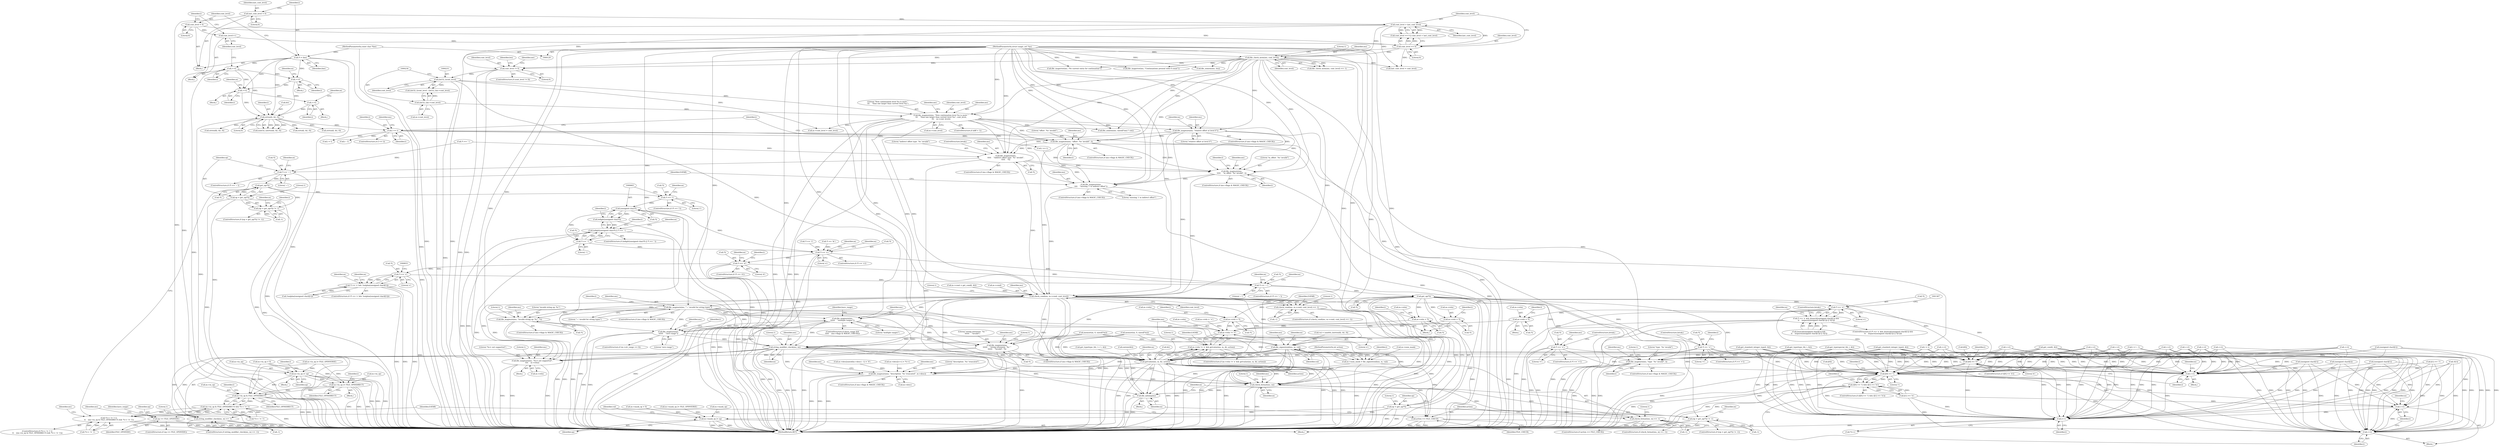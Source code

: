 digraph "0_file_4a284c89d6ef11aca34da65da7d673050a5ea320@pointer" {
"1000481" [label="(Call,file_magwarn(ms, \"offset `%s' invalid\", l))"];
"1000457" [label="(Call,file_magwarn(ms, \"relative offset at level 0\"))"];
"1000173" [label="(Call,file_check_mem(ms, cont_level))"];
"1000130" [label="(MethodParameterIn,struct magic_set *ms)"];
"1000168" [label="(Call,cont_level > last_cont_level)"];
"1000165" [label="(Call,cont_level == 0)"];
"1000150" [label="(Call,cont_level = 0)"];
"1000161" [label="(Call,cont_level++)"];
"1000137" [label="(Call,last_cont_level = 0)"];
"1000242" [label="(Call,file_magwarn(ms, \"New continuation level %u is more \"\n\t\t\t    \"than one larger than current level %u\", cont_level,\n\t\t\t    m->cont_level))"];
"1000230" [label="(Call,(int32_t)cont_level)"];
"1000185" [label="(Call,cont_level != 0)"];
"1000233" [label="(Call,(int32_t)m->cont_level)"];
"1000472" [label="(Call,l == t)"];
"1000466" [label="(Call,strtoul(l, &t, 0))"];
"1000400" [label="(Call,++l)"];
"1000159" [label="(Call,++l)"];
"1000143" [label="(Call,*l = line)"];
"1000132" [label="(MethodParameterIn,const char *line)"];
"1000387" [label="(Call,++l)"];
"1000430" [label="(Call,++l)"];
"1000603" [label="(Call,file_magwarn(ms,\n\t\t\t\t\t    \"indirect offset type `%c' invalid\",\n\t\t\t\t\t    *l))"];
"1000617" [label="(Call,*l == '~')"];
"1000633" [label="(Call,get_op(*l))"];
"1000630" [label="(Call,(op = get_op(*l)) != -1)"];
"1000631" [label="(Call,op = get_op(*l))"];
"1000639" [label="(Call,m->in_op |= op)"];
"1000652" [label="(Call,m->in_op |= FILE_OPINDIRECT)"];
"1000707" [label="(Call,m->in_op & FILE_OPINDIRECT)"];
"1000706" [label="(Call,(m->in_op & FILE_OPINDIRECT) && *l++ != ')')"];
"1000700" [label="(Call,*l++ != ')' || \n\t\t    ((m->in_op & FILE_OPINDIRECT) && *l++ != ')'))"];
"1000647" [label="(Call,*l == '(')"];
"1000662" [label="(Call,(unsigned char)*l)"];
"1000661" [label="(Call,isdigit((unsigned char)*l))"];
"1000660" [label="(Call,isdigit((unsigned char)*l) || *l == '-')"];
"1000666" [label="(Call,*l == '-')"];
"1000750" [label="(Call,*l == 'u')"];
"1000811" [label="(Call,*l == 'd')"];
"1000826" [label="(Call,*l == 's')"];
"1000825" [label="(Call,*l == 's' && !isalpha((unsigned char)l[1]))"];
"1000887" [label="(Call,*l == '~')"];
"1000936" [label="(Call,get_op(*l))"];
"1000933" [label="(Call,(op = get_op(*l)) != -1)"];
"1000934" [label="(Call,op = get_op(*l))"];
"1000952" [label="(Call,m->mask_op |= op)"];
"1000982" [label="(Call,op == FILE_OPDIVIDE)"];
"1001231" [label="(Call,file_magwarn(ms,\n\t\t\t\t\t\t    \"string extension `%c' \"\n\t\t\t\t\t\t    \"invalid\", *l))"];
"1001288" [label="(Call,m->reln = *l)"];
"1001309" [label="(Call,file_magwarn(ms, \"%c= not supported\",\n\t\t\t\t    m->reln))"];
"1001393" [label="(Call,m->reln != 'x')"];
"1001392" [label="(Call,m->reln != 'x' && getvalue(ms, m, &l, action))"];
"1001297" [label="(Call,*l == '=')"];
"1001409" [label="(Call,l[0] == '\b')"];
"1001415" [label="(Call,++l)"];
"1001459" [label="(Call,l++)"];
"1001425" [label="(Call,l[0] == '\\')"];
"1001424" [label="(Call,(l[0] == '\\') && (l[1] == 'b'))"];
"1001436" [label="(Call,++l)"];
"1001438" [label="(Call,++l)"];
"1001324" [label="(Call,m->reln = *l)"];
"1001333" [label="(Call,*l == '=')"];
"1001342" [label="(Call,m->reln = *l)"];
"1001359" [label="(Call,*l == 'x')"];
"1001358" [label="(Call,*l == 'x' && ((isascii((unsigned char)l[1]) && \n\t\t    isspace((unsigned char)l[1])) || !l[1]))"];
"1001382" [label="(Call,m->reln = *l)"];
"1000692" [label="(Call,file_magwarn(ms,\n\t\t\t\t\t    \"in_offset `%s' invalid\", l))"];
"1000723" [label="(Call,file_magwarn(ms,\n\t\t\t\t    \"missing ')' in indirect offset\"))"];
"1000737" [label="(Call,check_cond(ms, m->cond, cont_level))"];
"1000736" [label="(Call,check_cond(ms, m->cond, cont_level) == -1)"];
"1000874" [label="(Call,file_magwarn(ms, \"type `%s' invalid\", l))"];
"1000910" [label="(Call,file_magwarn(ms, \"'~' invalid for string types\"))"];
"1000973" [label="(Call,file_signextend(ms, m, val))"];
"1000969" [label="(Call,m->num_mask = file_signextend(ms, m, val))"];
"1001398" [label="(Call,getvalue(ms, m, &l, action))"];
"1001495" [label="(Call,file_magwarn(ms, \"description `%s' truncated\", m->desc))"];
"1001510" [label="(Call,check_format(ms, m))"];
"1001509" [label="(Call,check_format(ms, m) == -1)"];
"1001523" [label="(Call,file_mdump(m))"];
"1001519" [label="(Call,action == FILE_CHECK)"];
"1001021" [label="(Call,file_magwarn(ms,\n\t\t\t\t\t\t    \"multiple ranges\"))"];
"1001044" [label="(Call,file_magwarn(ms,\n\t\t\t\t\t\t    \"zero range\"))"];
"1001257" [label="(Call,string_modifier_check(ms, m))"];
"1001256" [label="(Call,string_modifier_check(ms, m) == -1)"];
"1001273" [label="(Call,file_magwarn(ms, \"invalid string op: %c\", *t))"];
"1000694" [label="(Literal,\"in_offset `%s' invalid\")"];
"1001258" [label="(Identifier,ms)"];
"1001460" [label="(Identifier,l)"];
"1000243" [label="(Identifier,ms)"];
"1000881" [label="(Call,m->mask_op = 0)"];
"1000597" [label="(ControlStructure,if (ms->flags & MAGIC_CHECK))"];
"1001520" [label="(Identifier,action)"];
"1001524" [label="(Identifier,m)"];
"1000608" [label="(ControlStructure,break;)"];
"1000630" [label="(Call,(op = get_op(*l)) != -1)"];
"1000984" [label="(Identifier,FILE_OPDIVIDE)"];
"1000975" [label="(Identifier,m)"];
"1000911" [label="(Identifier,ms)"];
"1001496" [label="(Identifier,ms)"];
"1001257" [label="(Call,string_modifier_check(ms, m))"];
"1000485" [label="(Call,l = t)"];
"1000898" [label="(Call,m->mask_op |= FILE_OPINVERSE)"];
"1000659" [label="(ControlStructure,if (isdigit((unsigned char)*l) || *l == '-'))"];
"1000677" [label="(Call,strtol(l, &t, 0))"];
"1000723" [label="(Call,file_magwarn(ms,\n\t\t\t\t    \"missing ')' in indirect offset\"))"];
"1001336" [label="(Literal,'=')"];
"1001320" [label="(ControlStructure,break;)"];
"1001281" [label="(Identifier,EATAB)"];
"1000936" [label="(Call,get_op(*l))"];
"1000643" [label="(Identifier,op)"];
"1000843" [label="(Call,++l)"];
"1000912" [label="(Literal,\"'~' invalid for string types\")"];
"1000388" [label="(Identifier,l)"];
"1001261" [label="(Literal,1)"];
"1000796" [label="(Identifier,m)"];
"1000658" [label="(Identifier,l)"];
"1001410" [label="(Call,l[0])"];
"1001458" [label="(Call,*l++)"];
"1001459" [label="(Call,l++)"];
"1001394" [label="(Call,m->reln)"];
"1001267" [label="(ControlStructure,if (ms->flags & MAGIC_CHECK))"];
"1001512" [label="(Identifier,m)"];
"1001521" [label="(Identifier,FILE_CHECK)"];
"1001275" [label="(Literal,\"invalid string op: %c\")"];
"1000173" [label="(Call,file_check_mem(ms, cont_level))"];
"1000641" [label="(Identifier,m)"];
"1001409" [label="(Call,l[0] == '\b')"];
"1000486" [label="(Identifier,l)"];
"1000166" [label="(Identifier,cont_level)"];
"1001296" [label="(ControlStructure,if (*l == '='))"];
"1001489" [label="(ControlStructure,if (ms->flags & MAGIC_CHECK))"];
"1001447" [label="(Identifier,i)"];
"1001328" [label="(Call,*l)"];
"1001317" [label="(Literal,1)"];
"1001333" [label="(Call,*l == '=')"];
"1000737" [label="(Call,check_cond(ms, m->cond, cont_level))"];
"1001300" [label="(Literal,'=')"];
"1000353" [label="(Call,memset(m, 0, sizeof(*m)))"];
"1001442" [label="(Identifier,m)"];
"1000165" [label="(Call,cont_level == 0)"];
"1000468" [label="(Call,&t)"];
"1001497" [label="(Literal,\"description `%s' truncated\")"];
"1001413" [label="(Literal,'\b')"];
"1000616" [label="(ControlStructure,if (*l == '~'))"];
"1000618" [label="(Call,*l)"];
"1001513" [label="(Call,-1)"];
"1000168" [label="(Call,cont_level > last_cont_level)"];
"1000187" [label="(Literal,0)"];
"1001357" [label="(ControlStructure,if (*l == 'x' && ((isascii((unsigned char)l[1]) && \n\t\t    isspace((unsigned char)l[1])) || !l[1])))"];
"1000506" [label="(Call,*l == '.')"];
"1001437" [label="(Identifier,l)"];
"1000164" [label="(Call,cont_level == 0 || cont_level > last_cont_level)"];
"1000848" [label="(Identifier,m)"];
"1001332" [label="(ControlStructure,if (*l == '='))"];
"1000624" [label="(Identifier,m)"];
"1000459" [label="(Literal,\"relative offset at level 0\")"];
"1001297" [label="(Call,*l == '=')"];
"1000603" [label="(Call,file_magwarn(ms,\n\t\t\t\t\t    \"indirect offset type `%c' invalid\",\n\t\t\t\t\t    *l))"];
"1001044" [label="(Call,file_magwarn(ms,\n\t\t\t\t\t\t    \"zero range\"))"];
"1000636" [label="(Call,-1)"];
"1000874" [label="(Call,file_magwarn(ms, \"type `%s' invalid\", l))"];
"1000462" [label="(Identifier,m)"];
"1000910" [label="(Call,file_magwarn(ms, \"'~' invalid for string types\"))"];
"1000829" [label="(Literal,'s')"];
"1000230" [label="(Call,(int32_t)cont_level)"];
"1000143" [label="(Call,*l = line)"];
"1000798" [label="(Call,get_type(type_tbl, l, &l))"];
"1000399" [label="(Block,)"];
"1000653" [label="(Call,m->in_op)"];
"1001359" [label="(Call,*l == 'x')"];
"1000233" [label="(Call,(int32_t)m->cont_level)"];
"1000429" [label="(Block,)"];
"1001342" [label="(Call,m->reln = *l)"];
"1000196" [label="(Call,file_magerror(ms, \"No current entry for continuation\"))"];
"1001408" [label="(ControlStructure,if (l[0] == '\b'))"];
"1001416" [label="(Identifier,l)"];
"1000830" [label="(Call,!isalpha((unsigned char)l[1]))"];
"1000457" [label="(Call,file_magwarn(ms, \"relative offset at level 0\"))"];
"1000704" [label="(Identifier,l)"];
"1000660" [label="(Call,isdigit((unsigned char)*l) || *l == '-')"];
"1001312" [label="(Call,m->reln)"];
"1001352" [label="(Call,m->reln = '=')"];
"1000246" [label="(Call,m->cont_level)"];
"1001033" [label="(Call,strtoul(l, &t, 0))"];
"1001294" [label="(Call,++l)"];
"1001349" [label="(Identifier,l)"];
"1000744" [label="(Literal,1)"];
"1001264" [label="(Literal,1)"];
"1001362" [label="(Literal,'x')"];
"1000646" [label="(ControlStructure,if (*l == '('))"];
"1000976" [label="(Identifier,val)"];
"1000970" [label="(Call,m->num_mask)"];
"1000404" [label="(Identifier,m)"];
"1000814" [label="(Literal,'d')"];
"1000645" [label="(Identifier,l)"];
"1001310" [label="(Identifier,ms)"];
"1001435" [label="(Block,)"];
"1000777" [label="(Call,get_standard_integer_type(l, &l))"];
"1001049" [label="(Call,t - 1)"];
"1000697" [label="(Identifier,l)"];
"1000656" [label="(Identifier,FILE_OPINDIRECT)"];
"1000483" [label="(Literal,\"offset `%s' invalid\")"];
"1000664" [label="(Call,*l)"];
"1000667" [label="(Call,*l)"];
"1001045" [label="(Identifier,ms)"];
"1001415" [label="(Call,++l)"];
"1001439" [label="(Identifier,l)"];
"1000982" [label="(Call,op == FILE_OPDIVIDE)"];
"1001288" [label="(Call,m->reln = *l)"];
"1001393" [label="(Call,m->reln != 'x')"];
"1000725" [label="(Literal,\"missing ')' in indirect offset\")"];
"1001324" [label="(Call,m->reln = *l)"];
"1000699" [label="(ControlStructure,if (*l++ != ')' || \n\t\t    ((m->in_op & FILE_OPINDIRECT) && *l++ != ')')))"];
"1000169" [label="(Identifier,cont_level)"];
"1001363" [label="(Call,(isascii((unsigned char)l[1]) && \n\t\t    isspace((unsigned char)l[1])) || !l[1])"];
"1000748" [label="(Identifier,EATAB)"];
"1000235" [label="(Call,m->cont_level)"];
"1000172" [label="(Call,file_check_mem(ms, cont_level) == -1)"];
"1000973" [label="(Call,file_signextend(ms, m, val))"];
"1001038" [label="(ControlStructure,if (m->str_range == 0))"];
"1001233" [label="(Literal,\"string extension `%c' \"\n\t\t\t\t\t\t    \"invalid\")"];
"1000952" [label="(Call,m->mask_op |= op)"];
"1000637" [label="(Literal,1)"];
"1001510" [label="(Call,check_format(ms, m))"];
"1000186" [label="(Identifier,cont_level)"];
"1000875" [label="(Identifier,ms)"];
"1001528" [label="(Identifier,m)"];
"1000717" [label="(ControlStructure,if (ms->flags & MAGIC_CHECK))"];
"1000868" [label="(ControlStructure,if (ms->flags & MAGIC_CHECK))"];
"1001256" [label="(Call,string_modifier_check(ms, m) == -1)"];
"1000715" [label="(Identifier,l)"];
"1000727" [label="(Call,m->cond = get_cond(l, &l))"];
"1000673" [label="(Identifier,m)"];
"1000649" [label="(Identifier,l)"];
"1000890" [label="(Literal,'~')"];
"1000305" [label="(Call,memset(m, 0, sizeof(*m)))"];
"1000826" [label="(Call,*l == 's')"];
"1000669" [label="(Literal,'-')"];
"1000473" [label="(Identifier,l)"];
"1001427" [label="(Identifier,l)"];
"1001403" [label="(Identifier,action)"];
"1001273" [label="(Call,file_magwarn(ms, \"invalid string op: %c\", *t))"];
"1000320" [label="(Identifier,len)"];
"1001343" [label="(Call,m->reln)"];
"1000162" [label="(Identifier,cont_level)"];
"1000935" [label="(Identifier,op)"];
"1000156" [label="(Identifier,l)"];
"1001398" [label="(Call,getvalue(ms, m, &l, action))"];
"1000735" [label="(ControlStructure,if (check_cond(ms, m->cond, cont_level) == -1))"];
"1000832" [label="(Call,(unsigned char)l[1])"];
"1000638" [label="(Block,)"];
"1000242" [label="(Call,file_magwarn(ms, \"New continuation level %u is more \"\n\t\t\t    \"than one larger than current level %u\", cont_level,\n\t\t\t    m->cont_level))"];
"1001390" [label="(ControlStructure,break;)"];
"1001399" [label="(Identifier,ms)"];
"1001504" [label="(Identifier,ms)"];
"1001330" [label="(Call,++l)"];
"1000654" [label="(Identifier,m)"];
"1001046" [label="(Literal,\"zero range\")"];
"1001382" [label="(Call,m->reln = *l)"];
"1000622" [label="(Call,m->in_op |= FILE_OPINVERSE)"];
"1000651" [label="(Block,)"];
"1000711" [label="(Identifier,FILE_OPINDIRECT)"];
"1001377" [label="(Call,!l[1])"];
"1000886" [label="(ControlStructure,if (*l == '~'))"];
"1000175" [label="(Identifier,cont_level)"];
"1000724" [label="(Identifier,ms)"];
"1000482" [label="(Identifier,ms)"];
"1001477" [label="(Call,m->desc[sizeof(m->desc) - 1] = '\0')"];
"1000811" [label="(Call,*l == 'd')"];
"1000810" [label="(ControlStructure,if (*l == 'd'))"];
"1000887" [label="(Call,*l == '~')"];
"1001425" [label="(Call,l[0] == '\\')"];
"1001280" [label="(Literal,1)"];
"1000185" [label="(Call,cont_level != 0)"];
"1001348" [label="(Call,++l)"];
"1000996" [label="(Call,++l)"];
"1000192" [label="(Identifier,me)"];
"1001298" [label="(Call,*l)"];
"1000932" [label="(ControlStructure,if ((op = get_op(*l)) != -1))"];
"1000238" [label="(ControlStructure,if (diff > 1))"];
"1001360" [label="(Call,*l)"];
"1001400" [label="(Identifier,m)"];
"1001259" [label="(Identifier,m)"];
"1000481" [label="(Call,file_magwarn(ms, \"offset `%s' invalid\", l))"];
"1000631" [label="(Call,op = get_op(*l))"];
"1001232" [label="(Identifier,ms)"];
"1001386" [label="(Call,*l)"];
"1000466" [label="(Call,strtoul(l, &t, 0))"];
"1000160" [label="(Identifier,l)"];
"1001423" [label="(ControlStructure,if ((l[0] == '\\') && (l[1] == 'b')))"];
"1000939" [label="(Call,-1)"];
"1000749" [label="(ControlStructure,if (*l == 'u'))"];
"1000167" [label="(Literal,0)"];
"1000611" [label="(Call,m->in_op = 0)"];
"1000739" [label="(Call,m->cond)"];
"1000738" [label="(Identifier,ms)"];
"1000134" [label="(MethodParameterIn,int action)"];
"1001518" [label="(ControlStructure,if (action == FILE_CHECK))"];
"1000934" [label="(Call,op = get_op(*l))"];
"1001248" [label="(Call,(unsigned char)l[2])"];
"1000757" [label="(Identifier,m)"];
"1000458" [label="(Identifier,ms)"];
"1000743" [label="(Call,-1)"];
"1001426" [label="(Call,l[0])"];
"1001023" [label="(Literal,\"multiple ranges\")"];
"1000652" [label="(Call,m->in_op |= FILE_OPINDIRECT)"];
"1001022" [label="(Identifier,ms)"];
"1000604" [label="(Identifier,ms)"];
"1000957" [label="(Call,val = (uint64_t)strtoull(l, &t, 0))"];
"1001292" [label="(Call,*l)"];
"1000661" [label="(Call,isdigit((unsigned char)*l))"];
"1000311" [label="(Call,m->cont_level = cont_level)"];
"1000731" [label="(Call,get_cond(l, &l))"];
"1000720" [label="(Identifier,ms)"];
"1001238" [label="(Literal,1)"];
"1000387" [label="(Call,++l)"];
"1000451" [label="(ControlStructure,if (ms->flags & MAGIC_CHECK))"];
"1000981" [label="(ControlStructure,if (op == FILE_OPDIVIDE))"];
"1001255" [label="(ControlStructure,if (string_modifier_check(ms, m) == -1))"];
"1000662" [label="(Call,(unsigned char)*l)"];
"1000827" [label="(Call,*l)"];
"1000969" [label="(Call,m->num_mask = file_signextend(ms, m, val))"];
"1001289" [label="(Call,m->reln)"];
"1000471" [label="(ControlStructure,if (l == t))"];
"1000961" [label="(Call,strtoull(l, &t, 0))"];
"1000880" [label="(Literal,1)"];
"1001508" [label="(ControlStructure,if (check_format(ms, m) == -1))"];
"1001274" [label="(Identifier,ms)"];
"1000812" [label="(Call,*l)"];
"1001358" [label="(Call,*l == 'x' && ((isascii((unsigned char)l[1]) && \n\t\t    isspace((unsigned char)l[1])) || !l[1]))"];
"1000232" [label="(Identifier,cont_level)"];
"1000158" [label="(Block,)"];
"1001430" [label="(Call,l[1] == 'b')"];
"1000953" [label="(Call,m->mask_op)"];
"1001451" [label="(Call,m->desc[i++] = *l++)"];
"1001438" [label="(Call,++l)"];
"1000683" [label="(Call,l == t)"];
"1000648" [label="(Call,*l)"];
"1000876" [label="(Literal,\"type `%s' invalid\")"];
"1000244" [label="(Literal,\"New continuation level %u is more \"\n\t\t\t    \"than one larger than current level %u\")"];
"1000692" [label="(Call,file_magwarn(ms,\n\t\t\t\t\t    \"in_offset `%s' invalid\", l))"];
"1000751" [label="(Call,*l)"];
"1000974" [label="(Identifier,ms)"];
"1001338" [label="(Call,++l)"];
"1000605" [label="(Literal,\"indirect offset type `%c' invalid\")"];
"1000988" [label="(Identifier,have_range)"];
"1000606" [label="(Call,*l)"];
"1000888" [label="(Call,*l)"];
"1000252" [label="(Identifier,me)"];
"1000470" [label="(Literal,0)"];
"1000475" [label="(ControlStructure,if (ms->flags & MAGIC_CHECK))"];
"1001383" [label="(Call,m->reln)"];
"1000956" [label="(Identifier,op)"];
"1000750" [label="(Call,*l == 'u')"];
"1000430" [label="(Call,++l)"];
"1001260" [label="(Call,-1)"];
"1000152" [label="(Literal,0)"];
"1000817" [label="(Identifier,m)"];
"1001414" [label="(Block,)"];
"1000650" [label="(Literal,'(')"];
"1000708" [label="(Call,m->in_op)"];
"1001047" [label="(Call,l = t - 1)"];
"1000914" [label="(Identifier,l)"];
"1001325" [label="(Call,m->reln)"];
"1001021" [label="(Call,file_magwarn(ms,\n\t\t\t\t\t\t    \"multiple ranges\"))"];
"1000386" [label="(Block,)"];
"1000170" [label="(Identifier,last_cont_level)"];
"1000139" [label="(Literal,0)"];
"1001511" [label="(Identifier,ms)"];
"1000161" [label="(Call,cont_level++)"];
"1000478" [label="(Identifier,ms)"];
"1001308" [label="(Block,)"];
"1000668" [label="(Identifier,l)"];
"1000245" [label="(Identifier,cont_level)"];
"1001346" [label="(Call,*l)"];
"1000634" [label="(Call,*l)"];
"1001025" [label="(Identifier,have_range)"];
"1001429" [label="(Literal,'\\')"];
"1000706" [label="(Call,(m->in_op & FILE_OPINDIRECT) && *l++ != ')')"];
"1000712" [label="(Call,*l++ != ')')"];
"1000395" [label="(Call,*l == '(')"];
"1001419" [label="(Identifier,m)"];
"1000819" [label="(Call,get_standard_integer_type(l, &l))"];
"1000181" [label="(Call,last_cont_level = cont_level)"];
"1000632" [label="(Identifier,op)"];
"1000647" [label="(Call,*l == '(')"];
"1000828" [label="(Identifier,l)"];
"1001522" [label="(Block,)"];
"1000640" [label="(Call,m->in_op)"];
"1001309" [label="(Call,file_magwarn(ms, \"%c= not supported\",\n\t\t\t\t    m->reln))"];
"1000896" [label="(Identifier,m)"];
"1001436" [label="(Call,++l)"];
"1001234" [label="(Call,*l)"];
"1001285" [label="(Block,)"];
"1001519" [label="(Call,action == FILE_CHECK)"];
"1001498" [label="(Call,m->desc)"];
"1000904" [label="(ControlStructure,if (ms->flags & MAGIC_CHECK))"];
"1000913" [label="(Call,++l)"];
"1000484" [label="(Identifier,l)"];
"1001392" [label="(Call,m->reln != 'x' && getvalue(ms, m, &l, action))"];
"1000856" [label="(Call,get_type(special_tbl, l, &l))"];
"1001331" [label="(Identifier,l)"];
"1001523" [label="(Call,file_mdump(m))"];
"1000132" [label="(MethodParameterIn,const char *line)"];
"1000431" [label="(Identifier,l)"];
"1001241" [label="(Call,l[1] == '/')"];
"1000979" [label="(Identifier,l)"];
"1001231" [label="(Call,file_magwarn(ms,\n\t\t\t\t\t\t    \"string extension `%c' \"\n\t\t\t\t\t\t    \"invalid\", *l))"];
"1000174" [label="(Identifier,ms)"];
"1001340" [label="(ControlStructure,break;)"];
"1000209" [label="(Call,file_magerror(ms, \"Continuations present with 0 count\"))"];
"1000700" [label="(Call,*l++ != ')' || \n\t\t    ((m->in_op & FILE_OPINDIRECT) && *l++ != ')'))"];
"1000177" [label="(Literal,1)"];
"1000138" [label="(Identifier,last_cont_level)"];
"1000840" [label="(Identifier,m)"];
"1000948" [label="(Block,)"];
"1000966" [label="(Call,l = t)"];
"1000151" [label="(Identifier,cont_level)"];
"1000633" [label="(Call,get_op(*l))"];
"1000742" [label="(Identifier,cont_level)"];
"1001534" [label="(MethodReturn,RET)"];
"1000877" [label="(Identifier,l)"];
"1001384" [label="(Identifier,m)"];
"1001389" [label="(Identifier,l)"];
"1000983" [label="(Identifier,op)"];
"1001381" [label="(Block,)"];
"1001276" [label="(Call,*t)"];
"1001391" [label="(ControlStructure,if (m->reln != 'x' && getvalue(ms, m, &l, action)))"];
"1001495" [label="(Call,file_magwarn(ms, \"description `%s' truncated\", m->desc))"];
"1001424" [label="(Call,(l[0] == '\\') && (l[1] == 'b'))"];
"1001225" [label="(ControlStructure,if (ms->flags & MAGIC_CHECK))"];
"1000467" [label="(Identifier,l)"];
"1001295" [label="(Identifier,l)"];
"1000401" [label="(Identifier,l)"];
"1001401" [label="(Call,&l)"];
"1001432" [label="(Identifier,l)"];
"1000184" [label="(ControlStructure,if (cont_level != 0))"];
"1000472" [label="(Call,l == t)"];
"1000726" [label="(Identifier,EATAB)"];
"1000686" [label="(ControlStructure,if (ms->flags & MAGIC_CHECK))"];
"1001305" [label="(Identifier,ms)"];
"1001366" [label="(Call,(unsigned char)l[1])"];
"1000464" [label="(Call,(uint32_t)strtoul(l, &t, 0))"];
"1000335" [label="(Call,file_oomem(ms, len))"];
"1001318" [label="(Call,++l)"];
"1000130" [label="(MethodParameterIn,struct magic_set *ms)"];
"1000946" [label="(Identifier,m)"];
"1000707" [label="(Call,m->in_op & FILE_OPINDIRECT)"];
"1000701" [label="(Call,*l++ != ')')"];
"1000159" [label="(Call,++l)"];
"1000639" [label="(Call,m->in_op |= op)"];
"1000759" [label="(Call,get_type(type_tbl, l + 1, &l))"];
"1000629" [label="(ControlStructure,if ((op = get_op(*l)) != -1))"];
"1000824" [label="(ControlStructure,if (*l == 's' && !isalpha((unsigned char)l[1])))"];
"1000434" [label="(Identifier,m)"];
"1001048" [label="(Identifier,l)"];
"1000144" [label="(Identifier,l)"];
"1000617" [label="(Call,*l == '~')"];
"1000736" [label="(Call,check_cond(ms, m->cond, cont_level) == -1)"];
"1000150" [label="(Call,cont_level = 0)"];
"1001334" [label="(Call,*l)"];
"1000937" [label="(Call,*l)"];
"1001397" [label="(Literal,'x')"];
"1000474" [label="(Identifier,t)"];
"1000753" [label="(Literal,'u')"];
"1000425" [label="(Call,*l == '&')"];
"1000977" [label="(Call,eatsize(&l))"];
"1001388" [label="(Call,++l)"];
"1000137" [label="(Call,last_cont_level = 0)"];
"1000145" [label="(Identifier,line)"];
"1001407" [label="(Identifier,EATAB)"];
"1001339" [label="(Identifier,l)"];
"1000933" [label="(Call,(op = get_op(*l)) != -1)"];
"1000693" [label="(Identifier,ms)"];
"1001013" [label="(ControlStructure,if (have_range &&\n\t\t\t\t\t    (ms->flags & MAGIC_CHECK)))"];
"1001270" [label="(Identifier,ms)"];
"1000268" [label="(Call,file_oomem(ms, sizeof(*nm) * cnt))"];
"1001514" [label="(Literal,1)"];
"1000695" [label="(Identifier,l)"];
"1000400" [label="(Call,++l)"];
"1001406" [label="(Literal,1)"];
"1000940" [label="(Literal,1)"];
"1001311" [label="(Literal,\"%c= not supported\")"];
"1000917" [label="(Identifier,m)"];
"1001517" [label="(Literal,1)"];
"1000620" [label="(Literal,'~')"];
"1000747" [label="(Literal,1)"];
"1000135" [label="(Block,)"];
"1000391" [label="(Identifier,m)"];
"1001509" [label="(Call,check_format(ms, m) == -1)"];
"1001372" [label="(Call,(unsigned char)l[1])"];
"1000958" [label="(Identifier,val)"];
"1000666" [label="(Call,*l == '-')"];
"1000825" [label="(Call,*l == 's' && !isalpha((unsigned char)l[1]))"];
"1000229" [label="(Call,(int32_t)cont_level - (int32_t)m->cont_level)"];
"1000481" -> "1000475"  [label="AST: "];
"1000481" -> "1000484"  [label="CFG: "];
"1000482" -> "1000481"  [label="AST: "];
"1000483" -> "1000481"  [label="AST: "];
"1000484" -> "1000481"  [label="AST: "];
"1000486" -> "1000481"  [label="CFG: "];
"1000481" -> "1001534"  [label="DDG: "];
"1000457" -> "1000481"  [label="DDG: "];
"1000173" -> "1000481"  [label="DDG: "];
"1000242" -> "1000481"  [label="DDG: "];
"1000130" -> "1000481"  [label="DDG: "];
"1000472" -> "1000481"  [label="DDG: "];
"1000481" -> "1000603"  [label="DDG: "];
"1000481" -> "1000692"  [label="DDG: "];
"1000481" -> "1000723"  [label="DDG: "];
"1000481" -> "1000737"  [label="DDG: "];
"1000457" -> "1000451"  [label="AST: "];
"1000457" -> "1000459"  [label="CFG: "];
"1000458" -> "1000457"  [label="AST: "];
"1000459" -> "1000457"  [label="AST: "];
"1000462" -> "1000457"  [label="CFG: "];
"1000457" -> "1001534"  [label="DDG: "];
"1000173" -> "1000457"  [label="DDG: "];
"1000242" -> "1000457"  [label="DDG: "];
"1000130" -> "1000457"  [label="DDG: "];
"1000457" -> "1000603"  [label="DDG: "];
"1000457" -> "1000692"  [label="DDG: "];
"1000457" -> "1000723"  [label="DDG: "];
"1000457" -> "1000737"  [label="DDG: "];
"1000173" -> "1000172"  [label="AST: "];
"1000173" -> "1000175"  [label="CFG: "];
"1000174" -> "1000173"  [label="AST: "];
"1000175" -> "1000173"  [label="AST: "];
"1000177" -> "1000173"  [label="CFG: "];
"1000173" -> "1001534"  [label="DDG: "];
"1000173" -> "1001534"  [label="DDG: "];
"1000173" -> "1000172"  [label="DDG: "];
"1000173" -> "1000172"  [label="DDG: "];
"1000130" -> "1000173"  [label="DDG: "];
"1000168" -> "1000173"  [label="DDG: "];
"1000165" -> "1000173"  [label="DDG: "];
"1000173" -> "1000181"  [label="DDG: "];
"1000173" -> "1000185"  [label="DDG: "];
"1000173" -> "1000196"  [label="DDG: "];
"1000173" -> "1000209"  [label="DDG: "];
"1000173" -> "1000242"  [label="DDG: "];
"1000173" -> "1000268"  [label="DDG: "];
"1000173" -> "1000335"  [label="DDG: "];
"1000173" -> "1000603"  [label="DDG: "];
"1000173" -> "1000692"  [label="DDG: "];
"1000173" -> "1000723"  [label="DDG: "];
"1000173" -> "1000737"  [label="DDG: "];
"1000130" -> "1000129"  [label="AST: "];
"1000130" -> "1001534"  [label="DDG: "];
"1000130" -> "1000196"  [label="DDG: "];
"1000130" -> "1000209"  [label="DDG: "];
"1000130" -> "1000242"  [label="DDG: "];
"1000130" -> "1000268"  [label="DDG: "];
"1000130" -> "1000335"  [label="DDG: "];
"1000130" -> "1000603"  [label="DDG: "];
"1000130" -> "1000692"  [label="DDG: "];
"1000130" -> "1000723"  [label="DDG: "];
"1000130" -> "1000737"  [label="DDG: "];
"1000130" -> "1000874"  [label="DDG: "];
"1000130" -> "1000910"  [label="DDG: "];
"1000130" -> "1000973"  [label="DDG: "];
"1000130" -> "1001021"  [label="DDG: "];
"1000130" -> "1001044"  [label="DDG: "];
"1000130" -> "1001231"  [label="DDG: "];
"1000130" -> "1001257"  [label="DDG: "];
"1000130" -> "1001273"  [label="DDG: "];
"1000130" -> "1001309"  [label="DDG: "];
"1000130" -> "1001398"  [label="DDG: "];
"1000130" -> "1001495"  [label="DDG: "];
"1000130" -> "1001510"  [label="DDG: "];
"1000168" -> "1000164"  [label="AST: "];
"1000168" -> "1000170"  [label="CFG: "];
"1000169" -> "1000168"  [label="AST: "];
"1000170" -> "1000168"  [label="AST: "];
"1000164" -> "1000168"  [label="CFG: "];
"1000168" -> "1001534"  [label="DDG: "];
"1000168" -> "1000164"  [label="DDG: "];
"1000168" -> "1000164"  [label="DDG: "];
"1000165" -> "1000168"  [label="DDG: "];
"1000137" -> "1000168"  [label="DDG: "];
"1000168" -> "1000181"  [label="DDG: "];
"1000168" -> "1000185"  [label="DDG: "];
"1000165" -> "1000164"  [label="AST: "];
"1000165" -> "1000167"  [label="CFG: "];
"1000166" -> "1000165"  [label="AST: "];
"1000167" -> "1000165"  [label="AST: "];
"1000169" -> "1000165"  [label="CFG: "];
"1000164" -> "1000165"  [label="CFG: "];
"1000165" -> "1000164"  [label="DDG: "];
"1000165" -> "1000164"  [label="DDG: "];
"1000150" -> "1000165"  [label="DDG: "];
"1000161" -> "1000165"  [label="DDG: "];
"1000165" -> "1000181"  [label="DDG: "];
"1000165" -> "1000185"  [label="DDG: "];
"1000150" -> "1000135"  [label="AST: "];
"1000150" -> "1000152"  [label="CFG: "];
"1000151" -> "1000150"  [label="AST: "];
"1000152" -> "1000150"  [label="AST: "];
"1000156" -> "1000150"  [label="CFG: "];
"1000150" -> "1000161"  [label="DDG: "];
"1000161" -> "1000158"  [label="AST: "];
"1000161" -> "1000162"  [label="CFG: "];
"1000162" -> "1000161"  [label="AST: "];
"1000156" -> "1000161"  [label="CFG: "];
"1000137" -> "1000135"  [label="AST: "];
"1000137" -> "1000139"  [label="CFG: "];
"1000138" -> "1000137"  [label="AST: "];
"1000139" -> "1000137"  [label="AST: "];
"1000144" -> "1000137"  [label="CFG: "];
"1000137" -> "1001534"  [label="DDG: "];
"1000242" -> "1000238"  [label="AST: "];
"1000242" -> "1000246"  [label="CFG: "];
"1000243" -> "1000242"  [label="AST: "];
"1000244" -> "1000242"  [label="AST: "];
"1000245" -> "1000242"  [label="AST: "];
"1000246" -> "1000242"  [label="AST: "];
"1000252" -> "1000242"  [label="CFG: "];
"1000242" -> "1001534"  [label="DDG: "];
"1000242" -> "1001534"  [label="DDG: "];
"1000242" -> "1001534"  [label="DDG: "];
"1000230" -> "1000242"  [label="DDG: "];
"1000233" -> "1000242"  [label="DDG: "];
"1000242" -> "1000268"  [label="DDG: "];
"1000242" -> "1000311"  [label="DDG: "];
"1000242" -> "1000603"  [label="DDG: "];
"1000242" -> "1000692"  [label="DDG: "];
"1000242" -> "1000723"  [label="DDG: "];
"1000242" -> "1000737"  [label="DDG: "];
"1000242" -> "1000737"  [label="DDG: "];
"1000230" -> "1000229"  [label="AST: "];
"1000230" -> "1000232"  [label="CFG: "];
"1000231" -> "1000230"  [label="AST: "];
"1000232" -> "1000230"  [label="AST: "];
"1000234" -> "1000230"  [label="CFG: "];
"1000230" -> "1001534"  [label="DDG: "];
"1000230" -> "1000229"  [label="DDG: "];
"1000185" -> "1000230"  [label="DDG: "];
"1000230" -> "1000311"  [label="DDG: "];
"1000230" -> "1000737"  [label="DDG: "];
"1000185" -> "1000184"  [label="AST: "];
"1000185" -> "1000187"  [label="CFG: "];
"1000186" -> "1000185"  [label="AST: "];
"1000187" -> "1000185"  [label="AST: "];
"1000192" -> "1000185"  [label="CFG: "];
"1000320" -> "1000185"  [label="CFG: "];
"1000185" -> "1001534"  [label="DDG: "];
"1000185" -> "1001534"  [label="DDG: "];
"1000233" -> "1000229"  [label="AST: "];
"1000233" -> "1000235"  [label="CFG: "];
"1000234" -> "1000233"  [label="AST: "];
"1000235" -> "1000233"  [label="AST: "];
"1000229" -> "1000233"  [label="CFG: "];
"1000233" -> "1001534"  [label="DDG: "];
"1000233" -> "1000229"  [label="DDG: "];
"1000472" -> "1000471"  [label="AST: "];
"1000472" -> "1000474"  [label="CFG: "];
"1000473" -> "1000472"  [label="AST: "];
"1000474" -> "1000472"  [label="AST: "];
"1000478" -> "1000472"  [label="CFG: "];
"1000486" -> "1000472"  [label="CFG: "];
"1000472" -> "1001534"  [label="DDG: "];
"1000466" -> "1000472"  [label="DDG: "];
"1000472" -> "1000485"  [label="DDG: "];
"1000472" -> "1000683"  [label="DDG: "];
"1000472" -> "1000966"  [label="DDG: "];
"1000472" -> "1001049"  [label="DDG: "];
"1000466" -> "1000464"  [label="AST: "];
"1000466" -> "1000470"  [label="CFG: "];
"1000467" -> "1000466"  [label="AST: "];
"1000468" -> "1000466"  [label="AST: "];
"1000470" -> "1000466"  [label="AST: "];
"1000464" -> "1000466"  [label="CFG: "];
"1000466" -> "1001534"  [label="DDG: "];
"1000466" -> "1000464"  [label="DDG: "];
"1000466" -> "1000464"  [label="DDG: "];
"1000466" -> "1000464"  [label="DDG: "];
"1000400" -> "1000466"  [label="DDG: "];
"1000159" -> "1000466"  [label="DDG: "];
"1000143" -> "1000466"  [label="DDG: "];
"1000387" -> "1000466"  [label="DDG: "];
"1000430" -> "1000466"  [label="DDG: "];
"1000466" -> "1000677"  [label="DDG: "];
"1000466" -> "1000961"  [label="DDG: "];
"1000466" -> "1001033"  [label="DDG: "];
"1000400" -> "1000399"  [label="AST: "];
"1000400" -> "1000401"  [label="CFG: "];
"1000401" -> "1000400"  [label="AST: "];
"1000404" -> "1000400"  [label="CFG: "];
"1000159" -> "1000400"  [label="DDG: "];
"1000143" -> "1000400"  [label="DDG: "];
"1000387" -> "1000400"  [label="DDG: "];
"1000400" -> "1000430"  [label="DDG: "];
"1000159" -> "1000158"  [label="AST: "];
"1000159" -> "1000160"  [label="CFG: "];
"1000160" -> "1000159"  [label="AST: "];
"1000162" -> "1000159"  [label="CFG: "];
"1000159" -> "1001534"  [label="DDG: "];
"1000143" -> "1000159"  [label="DDG: "];
"1000159" -> "1000387"  [label="DDG: "];
"1000143" -> "1000135"  [label="AST: "];
"1000143" -> "1000145"  [label="CFG: "];
"1000144" -> "1000143"  [label="AST: "];
"1000145" -> "1000143"  [label="AST: "];
"1000151" -> "1000143"  [label="CFG: "];
"1000143" -> "1001534"  [label="DDG: "];
"1000143" -> "1001534"  [label="DDG: "];
"1000132" -> "1000143"  [label="DDG: "];
"1000143" -> "1000387"  [label="DDG: "];
"1000132" -> "1000129"  [label="AST: "];
"1000132" -> "1001534"  [label="DDG: "];
"1000387" -> "1000386"  [label="AST: "];
"1000387" -> "1000388"  [label="CFG: "];
"1000388" -> "1000387"  [label="AST: "];
"1000391" -> "1000387"  [label="CFG: "];
"1000430" -> "1000429"  [label="AST: "];
"1000430" -> "1000431"  [label="CFG: "];
"1000431" -> "1000430"  [label="AST: "];
"1000434" -> "1000430"  [label="CFG: "];
"1000603" -> "1000597"  [label="AST: "];
"1000603" -> "1000606"  [label="CFG: "];
"1000604" -> "1000603"  [label="AST: "];
"1000605" -> "1000603"  [label="AST: "];
"1000606" -> "1000603"  [label="AST: "];
"1000608" -> "1000603"  [label="CFG: "];
"1000603" -> "1001534"  [label="DDG: "];
"1000506" -> "1000603"  [label="DDG: "];
"1000603" -> "1000617"  [label="DDG: "];
"1000603" -> "1000692"  [label="DDG: "];
"1000603" -> "1000723"  [label="DDG: "];
"1000603" -> "1000737"  [label="DDG: "];
"1000617" -> "1000616"  [label="AST: "];
"1000617" -> "1000620"  [label="CFG: "];
"1000618" -> "1000617"  [label="AST: "];
"1000620" -> "1000617"  [label="AST: "];
"1000624" -> "1000617"  [label="CFG: "];
"1000632" -> "1000617"  [label="CFG: "];
"1000617" -> "1001534"  [label="DDG: "];
"1000506" -> "1000617"  [label="DDG: "];
"1000617" -> "1000633"  [label="DDG: "];
"1000633" -> "1000631"  [label="AST: "];
"1000633" -> "1000634"  [label="CFG: "];
"1000634" -> "1000633"  [label="AST: "];
"1000631" -> "1000633"  [label="CFG: "];
"1000633" -> "1000630"  [label="DDG: "];
"1000633" -> "1000631"  [label="DDG: "];
"1000633" -> "1000647"  [label="DDG: "];
"1000630" -> "1000629"  [label="AST: "];
"1000630" -> "1000636"  [label="CFG: "];
"1000631" -> "1000630"  [label="AST: "];
"1000636" -> "1000630"  [label="AST: "];
"1000641" -> "1000630"  [label="CFG: "];
"1000649" -> "1000630"  [label="CFG: "];
"1000630" -> "1001534"  [label="DDG: "];
"1000631" -> "1000630"  [label="DDG: "];
"1000636" -> "1000630"  [label="DDG: "];
"1000632" -> "1000631"  [label="AST: "];
"1000637" -> "1000631"  [label="CFG: "];
"1000631" -> "1001534"  [label="DDG: "];
"1000631" -> "1001534"  [label="DDG: "];
"1000631" -> "1000639"  [label="DDG: "];
"1000639" -> "1000638"  [label="AST: "];
"1000639" -> "1000643"  [label="CFG: "];
"1000640" -> "1000639"  [label="AST: "];
"1000643" -> "1000639"  [label="AST: "];
"1000645" -> "1000639"  [label="CFG: "];
"1000639" -> "1001534"  [label="DDG: "];
"1000639" -> "1001534"  [label="DDG: "];
"1000639" -> "1001534"  [label="DDG: "];
"1000622" -> "1000639"  [label="DDG: "];
"1000611" -> "1000639"  [label="DDG: "];
"1000639" -> "1000652"  [label="DDG: "];
"1000639" -> "1000707"  [label="DDG: "];
"1000652" -> "1000651"  [label="AST: "];
"1000652" -> "1000656"  [label="CFG: "];
"1000653" -> "1000652"  [label="AST: "];
"1000656" -> "1000652"  [label="AST: "];
"1000658" -> "1000652"  [label="CFG: "];
"1000652" -> "1001534"  [label="DDG: "];
"1000652" -> "1001534"  [label="DDG: "];
"1000652" -> "1001534"  [label="DDG: "];
"1000622" -> "1000652"  [label="DDG: "];
"1000611" -> "1000652"  [label="DDG: "];
"1000652" -> "1000707"  [label="DDG: "];
"1000652" -> "1000707"  [label="DDG: "];
"1000707" -> "1000706"  [label="AST: "];
"1000707" -> "1000711"  [label="CFG: "];
"1000708" -> "1000707"  [label="AST: "];
"1000711" -> "1000707"  [label="AST: "];
"1000715" -> "1000707"  [label="CFG: "];
"1000706" -> "1000707"  [label="CFG: "];
"1000707" -> "1001534"  [label="DDG: "];
"1000707" -> "1001534"  [label="DDG: "];
"1000707" -> "1000706"  [label="DDG: "];
"1000707" -> "1000706"  [label="DDG: "];
"1000622" -> "1000707"  [label="DDG: "];
"1000611" -> "1000707"  [label="DDG: "];
"1000706" -> "1000700"  [label="AST: "];
"1000706" -> "1000712"  [label="CFG: "];
"1000712" -> "1000706"  [label="AST: "];
"1000700" -> "1000706"  [label="CFG: "];
"1000706" -> "1001534"  [label="DDG: "];
"1000706" -> "1000700"  [label="DDG: "];
"1000706" -> "1000700"  [label="DDG: "];
"1000700" -> "1000706"  [label="DDG: "];
"1000712" -> "1000706"  [label="DDG: "];
"1000712" -> "1000706"  [label="DDG: "];
"1000700" -> "1000699"  [label="AST: "];
"1000700" -> "1000701"  [label="CFG: "];
"1000701" -> "1000700"  [label="AST: "];
"1000720" -> "1000700"  [label="CFG: "];
"1000726" -> "1000700"  [label="CFG: "];
"1000700" -> "1001534"  [label="DDG: "];
"1000700" -> "1001534"  [label="DDG: "];
"1000700" -> "1001534"  [label="DDG: "];
"1000701" -> "1000700"  [label="DDG: "];
"1000701" -> "1000700"  [label="DDG: "];
"1000647" -> "1000646"  [label="AST: "];
"1000647" -> "1000650"  [label="CFG: "];
"1000648" -> "1000647"  [label="AST: "];
"1000650" -> "1000647"  [label="AST: "];
"1000654" -> "1000647"  [label="CFG: "];
"1000663" -> "1000647"  [label="CFG: "];
"1000647" -> "1001534"  [label="DDG: "];
"1000647" -> "1000662"  [label="DDG: "];
"1000662" -> "1000661"  [label="AST: "];
"1000662" -> "1000664"  [label="CFG: "];
"1000663" -> "1000662"  [label="AST: "];
"1000664" -> "1000662"  [label="AST: "];
"1000661" -> "1000662"  [label="CFG: "];
"1000662" -> "1001534"  [label="DDG: "];
"1000662" -> "1000661"  [label="DDG: "];
"1000662" -> "1000666"  [label="DDG: "];
"1000662" -> "1000750"  [label="DDG: "];
"1000661" -> "1000660"  [label="AST: "];
"1000668" -> "1000661"  [label="CFG: "];
"1000660" -> "1000661"  [label="CFG: "];
"1000661" -> "1001534"  [label="DDG: "];
"1000661" -> "1000660"  [label="DDG: "];
"1000660" -> "1000659"  [label="AST: "];
"1000660" -> "1000666"  [label="CFG: "];
"1000666" -> "1000660"  [label="AST: "];
"1000673" -> "1000660"  [label="CFG: "];
"1000704" -> "1000660"  [label="CFG: "];
"1000660" -> "1001534"  [label="DDG: "];
"1000660" -> "1001534"  [label="DDG: "];
"1000660" -> "1001534"  [label="DDG: "];
"1000666" -> "1000660"  [label="DDG: "];
"1000666" -> "1000660"  [label="DDG: "];
"1000666" -> "1000669"  [label="CFG: "];
"1000667" -> "1000666"  [label="AST: "];
"1000669" -> "1000666"  [label="AST: "];
"1000666" -> "1001534"  [label="DDG: "];
"1000666" -> "1000750"  [label="DDG: "];
"1000750" -> "1000749"  [label="AST: "];
"1000750" -> "1000753"  [label="CFG: "];
"1000751" -> "1000750"  [label="AST: "];
"1000753" -> "1000750"  [label="AST: "];
"1000757" -> "1000750"  [label="CFG: "];
"1000796" -> "1000750"  [label="CFG: "];
"1000750" -> "1001534"  [label="DDG: "];
"1000750" -> "1001534"  [label="DDG: "];
"1000395" -> "1000750"  [label="DDG: "];
"1000425" -> "1000750"  [label="DDG: "];
"1000750" -> "1000811"  [label="DDG: "];
"1000750" -> "1000887"  [label="DDG: "];
"1000811" -> "1000810"  [label="AST: "];
"1000811" -> "1000814"  [label="CFG: "];
"1000812" -> "1000811"  [label="AST: "];
"1000814" -> "1000811"  [label="AST: "];
"1000817" -> "1000811"  [label="CFG: "];
"1000828" -> "1000811"  [label="CFG: "];
"1000811" -> "1001534"  [label="DDG: "];
"1000811" -> "1001534"  [label="DDG: "];
"1000811" -> "1000826"  [label="DDG: "];
"1000811" -> "1000887"  [label="DDG: "];
"1000826" -> "1000825"  [label="AST: "];
"1000826" -> "1000829"  [label="CFG: "];
"1000827" -> "1000826"  [label="AST: "];
"1000829" -> "1000826"  [label="AST: "];
"1000833" -> "1000826"  [label="CFG: "];
"1000825" -> "1000826"  [label="CFG: "];
"1000826" -> "1001534"  [label="DDG: "];
"1000826" -> "1000825"  [label="DDG: "];
"1000826" -> "1000825"  [label="DDG: "];
"1000826" -> "1000887"  [label="DDG: "];
"1000825" -> "1000824"  [label="AST: "];
"1000825" -> "1000830"  [label="CFG: "];
"1000830" -> "1000825"  [label="AST: "];
"1000840" -> "1000825"  [label="CFG: "];
"1000848" -> "1000825"  [label="CFG: "];
"1000825" -> "1001534"  [label="DDG: "];
"1000825" -> "1001534"  [label="DDG: "];
"1000825" -> "1001534"  [label="DDG: "];
"1000830" -> "1000825"  [label="DDG: "];
"1000887" -> "1000886"  [label="AST: "];
"1000887" -> "1000890"  [label="CFG: "];
"1000888" -> "1000887"  [label="AST: "];
"1000890" -> "1000887"  [label="AST: "];
"1000896" -> "1000887"  [label="CFG: "];
"1000917" -> "1000887"  [label="CFG: "];
"1000887" -> "1001534"  [label="DDG: "];
"1000887" -> "1000936"  [label="DDG: "];
"1000936" -> "1000934"  [label="AST: "];
"1000936" -> "1000937"  [label="CFG: "];
"1000937" -> "1000936"  [label="AST: "];
"1000934" -> "1000936"  [label="CFG: "];
"1000936" -> "1001534"  [label="DDG: "];
"1000936" -> "1000933"  [label="DDG: "];
"1000936" -> "1000934"  [label="DDG: "];
"1000936" -> "1001231"  [label="DDG: "];
"1000936" -> "1001288"  [label="DDG: "];
"1000936" -> "1001297"  [label="DDG: "];
"1000936" -> "1001324"  [label="DDG: "];
"1000936" -> "1001333"  [label="DDG: "];
"1000936" -> "1001342"  [label="DDG: "];
"1000936" -> "1001359"  [label="DDG: "];
"1000936" -> "1001409"  [label="DDG: "];
"1000936" -> "1001425"  [label="DDG: "];
"1000933" -> "1000932"  [label="AST: "];
"1000933" -> "1000939"  [label="CFG: "];
"1000934" -> "1000933"  [label="AST: "];
"1000939" -> "1000933"  [label="AST: "];
"1000946" -> "1000933"  [label="CFG: "];
"1001281" -> "1000933"  [label="CFG: "];
"1000933" -> "1001534"  [label="DDG: "];
"1000933" -> "1001534"  [label="DDG: "];
"1000934" -> "1000933"  [label="DDG: "];
"1000939" -> "1000933"  [label="DDG: "];
"1000935" -> "1000934"  [label="AST: "];
"1000940" -> "1000934"  [label="CFG: "];
"1000934" -> "1001534"  [label="DDG: "];
"1000934" -> "1001534"  [label="DDG: "];
"1000934" -> "1000952"  [label="DDG: "];
"1000934" -> "1000982"  [label="DDG: "];
"1000952" -> "1000948"  [label="AST: "];
"1000952" -> "1000956"  [label="CFG: "];
"1000953" -> "1000952"  [label="AST: "];
"1000956" -> "1000952"  [label="AST: "];
"1000958" -> "1000952"  [label="CFG: "];
"1000952" -> "1001534"  [label="DDG: "];
"1000952" -> "1001534"  [label="DDG: "];
"1000952" -> "1001534"  [label="DDG: "];
"1000898" -> "1000952"  [label="DDG: "];
"1000881" -> "1000952"  [label="DDG: "];
"1000982" -> "1000981"  [label="AST: "];
"1000982" -> "1000984"  [label="CFG: "];
"1000983" -> "1000982"  [label="AST: "];
"1000984" -> "1000982"  [label="AST: "];
"1000988" -> "1000982"  [label="CFG: "];
"1001270" -> "1000982"  [label="CFG: "];
"1000982" -> "1001534"  [label="DDG: "];
"1000982" -> "1001534"  [label="DDG: "];
"1000982" -> "1001534"  [label="DDG: "];
"1001231" -> "1001225"  [label="AST: "];
"1001231" -> "1001234"  [label="CFG: "];
"1001232" -> "1001231"  [label="AST: "];
"1001233" -> "1001231"  [label="AST: "];
"1001234" -> "1001231"  [label="AST: "];
"1001238" -> "1001231"  [label="CFG: "];
"1001231" -> "1001534"  [label="DDG: "];
"1001231" -> "1001534"  [label="DDG: "];
"1001231" -> "1001534"  [label="DDG: "];
"1001044" -> "1001231"  [label="DDG: "];
"1000910" -> "1001231"  [label="DDG: "];
"1000737" -> "1001231"  [label="DDG: "];
"1001021" -> "1001231"  [label="DDG: "];
"1001288" -> "1001285"  [label="AST: "];
"1001288" -> "1001292"  [label="CFG: "];
"1001289" -> "1001288"  [label="AST: "];
"1001292" -> "1001288"  [label="AST: "];
"1001295" -> "1001288"  [label="CFG: "];
"1001288" -> "1001309"  [label="DDG: "];
"1001288" -> "1001393"  [label="DDG: "];
"1001309" -> "1001308"  [label="AST: "];
"1001309" -> "1001312"  [label="CFG: "];
"1001310" -> "1001309"  [label="AST: "];
"1001311" -> "1001309"  [label="AST: "];
"1001312" -> "1001309"  [label="AST: "];
"1001317" -> "1001309"  [label="CFG: "];
"1001309" -> "1001534"  [label="DDG: "];
"1001309" -> "1001534"  [label="DDG: "];
"1001309" -> "1001534"  [label="DDG: "];
"1001257" -> "1001309"  [label="DDG: "];
"1000910" -> "1001309"  [label="DDG: "];
"1000973" -> "1001309"  [label="DDG: "];
"1000737" -> "1001309"  [label="DDG: "];
"1001393" -> "1001392"  [label="AST: "];
"1001393" -> "1001397"  [label="CFG: "];
"1001394" -> "1001393"  [label="AST: "];
"1001397" -> "1001393"  [label="AST: "];
"1001399" -> "1001393"  [label="CFG: "];
"1001392" -> "1001393"  [label="CFG: "];
"1001393" -> "1001534"  [label="DDG: "];
"1001393" -> "1001392"  [label="DDG: "];
"1001393" -> "1001392"  [label="DDG: "];
"1001342" -> "1001393"  [label="DDG: "];
"1001324" -> "1001393"  [label="DDG: "];
"1001352" -> "1001393"  [label="DDG: "];
"1001382" -> "1001393"  [label="DDG: "];
"1001392" -> "1001391"  [label="AST: "];
"1001392" -> "1001398"  [label="CFG: "];
"1001398" -> "1001392"  [label="AST: "];
"1001406" -> "1001392"  [label="CFG: "];
"1001407" -> "1001392"  [label="CFG: "];
"1001392" -> "1001534"  [label="DDG: "];
"1001392" -> "1001534"  [label="DDG: "];
"1001392" -> "1001534"  [label="DDG: "];
"1001398" -> "1001392"  [label="DDG: "];
"1001398" -> "1001392"  [label="DDG: "];
"1001398" -> "1001392"  [label="DDG: "];
"1001398" -> "1001392"  [label="DDG: "];
"1001297" -> "1001296"  [label="AST: "];
"1001297" -> "1001300"  [label="CFG: "];
"1001298" -> "1001297"  [label="AST: "];
"1001300" -> "1001297"  [label="AST: "];
"1001305" -> "1001297"  [label="CFG: "];
"1001320" -> "1001297"  [label="CFG: "];
"1001297" -> "1001534"  [label="DDG: "];
"1001297" -> "1001534"  [label="DDG: "];
"1001297" -> "1001409"  [label="DDG: "];
"1001297" -> "1001425"  [label="DDG: "];
"1001409" -> "1001408"  [label="AST: "];
"1001409" -> "1001413"  [label="CFG: "];
"1001410" -> "1001409"  [label="AST: "];
"1001413" -> "1001409"  [label="AST: "];
"1001416" -> "1001409"  [label="CFG: "];
"1001427" -> "1001409"  [label="CFG: "];
"1001409" -> "1001534"  [label="DDG: "];
"1001409" -> "1001534"  [label="DDG: "];
"1001348" -> "1001409"  [label="DDG: "];
"1000843" -> "1001409"  [label="DDG: "];
"1001047" -> "1001409"  [label="DDG: "];
"1000819" -> "1001409"  [label="DDG: "];
"1000966" -> "1001409"  [label="DDG: "];
"1000798" -> "1001409"  [label="DDG: "];
"1001359" -> "1001409"  [label="DDG: "];
"1001338" -> "1001409"  [label="DDG: "];
"1001388" -> "1001409"  [label="DDG: "];
"1000777" -> "1001409"  [label="DDG: "];
"1000913" -> "1001409"  [label="DDG: "];
"1001333" -> "1001409"  [label="DDG: "];
"1001330" -> "1001409"  [label="DDG: "];
"1000856" -> "1001409"  [label="DDG: "];
"1001294" -> "1001409"  [label="DDG: "];
"1000996" -> "1001409"  [label="DDG: "];
"1001318" -> "1001409"  [label="DDG: "];
"1000731" -> "1001409"  [label="DDG: "];
"1001409" -> "1001415"  [label="DDG: "];
"1001409" -> "1001425"  [label="DDG: "];
"1001409" -> "1001459"  [label="DDG: "];
"1001415" -> "1001414"  [label="AST: "];
"1001415" -> "1001416"  [label="CFG: "];
"1001416" -> "1001415"  [label="AST: "];
"1001419" -> "1001415"  [label="CFG: "];
"1001348" -> "1001415"  [label="DDG: "];
"1000832" -> "1001415"  [label="DDG: "];
"1000843" -> "1001415"  [label="DDG: "];
"1001047" -> "1001415"  [label="DDG: "];
"1000819" -> "1001415"  [label="DDG: "];
"1000966" -> "1001415"  [label="DDG: "];
"1000798" -> "1001415"  [label="DDG: "];
"1001248" -> "1001415"  [label="DDG: "];
"1001388" -> "1001415"  [label="DDG: "];
"1000913" -> "1001415"  [label="DDG: "];
"1001330" -> "1001415"  [label="DDG: "];
"1001377" -> "1001415"  [label="DDG: "];
"1001366" -> "1001415"  [label="DDG: "];
"1000856" -> "1001415"  [label="DDG: "];
"1001294" -> "1001415"  [label="DDG: "];
"1000996" -> "1001415"  [label="DDG: "];
"1001318" -> "1001415"  [label="DDG: "];
"1001241" -> "1001415"  [label="DDG: "];
"1001338" -> "1001415"  [label="DDG: "];
"1001372" -> "1001415"  [label="DDG: "];
"1000777" -> "1001415"  [label="DDG: "];
"1000731" -> "1001415"  [label="DDG: "];
"1001415" -> "1001459"  [label="DDG: "];
"1001459" -> "1001458"  [label="AST: "];
"1001459" -> "1001460"  [label="CFG: "];
"1001460" -> "1001459"  [label="AST: "];
"1001458" -> "1001459"  [label="CFG: "];
"1001459" -> "1001534"  [label="DDG: "];
"1000832" -> "1001459"  [label="DDG: "];
"1000843" -> "1001459"  [label="DDG: "];
"1001047" -> "1001459"  [label="DDG: "];
"1000819" -> "1001459"  [label="DDG: "];
"1000966" -> "1001459"  [label="DDG: "];
"1000798" -> "1001459"  [label="DDG: "];
"1001248" -> "1001459"  [label="DDG: "];
"1001388" -> "1001459"  [label="DDG: "];
"1000913" -> "1001459"  [label="DDG: "];
"1001377" -> "1001459"  [label="DDG: "];
"1001366" -> "1001459"  [label="DDG: "];
"1001430" -> "1001459"  [label="DDG: "];
"1000856" -> "1001459"  [label="DDG: "];
"1001294" -> "1001459"  [label="DDG: "];
"1001438" -> "1001459"  [label="DDG: "];
"1001348" -> "1001459"  [label="DDG: "];
"1000996" -> "1001459"  [label="DDG: "];
"1001318" -> "1001459"  [label="DDG: "];
"1001241" -> "1001459"  [label="DDG: "];
"1001338" -> "1001459"  [label="DDG: "];
"1001372" -> "1001459"  [label="DDG: "];
"1000777" -> "1001459"  [label="DDG: "];
"1001330" -> "1001459"  [label="DDG: "];
"1001425" -> "1001459"  [label="DDG: "];
"1000731" -> "1001459"  [label="DDG: "];
"1001425" -> "1001424"  [label="AST: "];
"1001425" -> "1001429"  [label="CFG: "];
"1001426" -> "1001425"  [label="AST: "];
"1001429" -> "1001425"  [label="AST: "];
"1001432" -> "1001425"  [label="CFG: "];
"1001424" -> "1001425"  [label="CFG: "];
"1001425" -> "1001534"  [label="DDG: "];
"1001425" -> "1001424"  [label="DDG: "];
"1001425" -> "1001424"  [label="DDG: "];
"1001348" -> "1001425"  [label="DDG: "];
"1000843" -> "1001425"  [label="DDG: "];
"1001047" -> "1001425"  [label="DDG: "];
"1000819" -> "1001425"  [label="DDG: "];
"1000966" -> "1001425"  [label="DDG: "];
"1000798" -> "1001425"  [label="DDG: "];
"1001359" -> "1001425"  [label="DDG: "];
"1001338" -> "1001425"  [label="DDG: "];
"1001388" -> "1001425"  [label="DDG: "];
"1000777" -> "1001425"  [label="DDG: "];
"1000913" -> "1001425"  [label="DDG: "];
"1001333" -> "1001425"  [label="DDG: "];
"1001330" -> "1001425"  [label="DDG: "];
"1000856" -> "1001425"  [label="DDG: "];
"1001294" -> "1001425"  [label="DDG: "];
"1000996" -> "1001425"  [label="DDG: "];
"1001318" -> "1001425"  [label="DDG: "];
"1000731" -> "1001425"  [label="DDG: "];
"1001425" -> "1001436"  [label="DDG: "];
"1001425" -> "1001438"  [label="DDG: "];
"1001424" -> "1001423"  [label="AST: "];
"1001424" -> "1001430"  [label="CFG: "];
"1001430" -> "1001424"  [label="AST: "];
"1001437" -> "1001424"  [label="CFG: "];
"1001447" -> "1001424"  [label="CFG: "];
"1001424" -> "1001534"  [label="DDG: "];
"1001424" -> "1001534"  [label="DDG: "];
"1001424" -> "1001534"  [label="DDG: "];
"1001430" -> "1001424"  [label="DDG: "];
"1001430" -> "1001424"  [label="DDG: "];
"1001436" -> "1001435"  [label="AST: "];
"1001436" -> "1001437"  [label="CFG: "];
"1001437" -> "1001436"  [label="AST: "];
"1001439" -> "1001436"  [label="CFG: "];
"1001348" -> "1001436"  [label="DDG: "];
"1000832" -> "1001436"  [label="DDG: "];
"1000843" -> "1001436"  [label="DDG: "];
"1001047" -> "1001436"  [label="DDG: "];
"1000819" -> "1001436"  [label="DDG: "];
"1000966" -> "1001436"  [label="DDG: "];
"1000798" -> "1001436"  [label="DDG: "];
"1001248" -> "1001436"  [label="DDG: "];
"1001388" -> "1001436"  [label="DDG: "];
"1000913" -> "1001436"  [label="DDG: "];
"1001377" -> "1001436"  [label="DDG: "];
"1001366" -> "1001436"  [label="DDG: "];
"1001430" -> "1001436"  [label="DDG: "];
"1000856" -> "1001436"  [label="DDG: "];
"1001294" -> "1001436"  [label="DDG: "];
"1000996" -> "1001436"  [label="DDG: "];
"1001318" -> "1001436"  [label="DDG: "];
"1001241" -> "1001436"  [label="DDG: "];
"1001338" -> "1001436"  [label="DDG: "];
"1001372" -> "1001436"  [label="DDG: "];
"1000777" -> "1001436"  [label="DDG: "];
"1001330" -> "1001436"  [label="DDG: "];
"1000731" -> "1001436"  [label="DDG: "];
"1001436" -> "1001438"  [label="DDG: "];
"1001438" -> "1001435"  [label="AST: "];
"1001438" -> "1001439"  [label="CFG: "];
"1001439" -> "1001438"  [label="AST: "];
"1001442" -> "1001438"  [label="CFG: "];
"1000832" -> "1001438"  [label="DDG: "];
"1001248" -> "1001438"  [label="DDG: "];
"1001241" -> "1001438"  [label="DDG: "];
"1001372" -> "1001438"  [label="DDG: "];
"1001377" -> "1001438"  [label="DDG: "];
"1001366" -> "1001438"  [label="DDG: "];
"1001430" -> "1001438"  [label="DDG: "];
"1001324" -> "1001285"  [label="AST: "];
"1001324" -> "1001328"  [label="CFG: "];
"1001325" -> "1001324"  [label="AST: "];
"1001328" -> "1001324"  [label="AST: "];
"1001331" -> "1001324"  [label="CFG: "];
"1001333" -> "1001332"  [label="AST: "];
"1001333" -> "1001336"  [label="CFG: "];
"1001334" -> "1001333"  [label="AST: "];
"1001336" -> "1001333"  [label="AST: "];
"1001339" -> "1001333"  [label="CFG: "];
"1001340" -> "1001333"  [label="CFG: "];
"1001333" -> "1001534"  [label="DDG: "];
"1001333" -> "1001534"  [label="DDG: "];
"1001342" -> "1001285"  [label="AST: "];
"1001342" -> "1001346"  [label="CFG: "];
"1001343" -> "1001342"  [label="AST: "];
"1001346" -> "1001342"  [label="AST: "];
"1001349" -> "1001342"  [label="CFG: "];
"1001342" -> "1001534"  [label="DDG: "];
"1001359" -> "1001358"  [label="AST: "];
"1001359" -> "1001362"  [label="CFG: "];
"1001360" -> "1001359"  [label="AST: "];
"1001362" -> "1001359"  [label="AST: "];
"1001367" -> "1001359"  [label="CFG: "];
"1001358" -> "1001359"  [label="CFG: "];
"1001359" -> "1001534"  [label="DDG: "];
"1001359" -> "1001358"  [label="DDG: "];
"1001359" -> "1001358"  [label="DDG: "];
"1001359" -> "1001382"  [label="DDG: "];
"1001358" -> "1001357"  [label="AST: "];
"1001358" -> "1001363"  [label="CFG: "];
"1001363" -> "1001358"  [label="AST: "];
"1001384" -> "1001358"  [label="CFG: "];
"1001390" -> "1001358"  [label="CFG: "];
"1001358" -> "1001534"  [label="DDG: "];
"1001358" -> "1001534"  [label="DDG: "];
"1001358" -> "1001534"  [label="DDG: "];
"1001363" -> "1001358"  [label="DDG: "];
"1001363" -> "1001358"  [label="DDG: "];
"1001382" -> "1001381"  [label="AST: "];
"1001382" -> "1001386"  [label="CFG: "];
"1001383" -> "1001382"  [label="AST: "];
"1001386" -> "1001382"  [label="AST: "];
"1001389" -> "1001382"  [label="CFG: "];
"1001382" -> "1001534"  [label="DDG: "];
"1000692" -> "1000686"  [label="AST: "];
"1000692" -> "1000695"  [label="CFG: "];
"1000693" -> "1000692"  [label="AST: "];
"1000694" -> "1000692"  [label="AST: "];
"1000695" -> "1000692"  [label="AST: "];
"1000697" -> "1000692"  [label="CFG: "];
"1000692" -> "1001534"  [label="DDG: "];
"1000683" -> "1000692"  [label="DDG: "];
"1000692" -> "1000723"  [label="DDG: "];
"1000692" -> "1000737"  [label="DDG: "];
"1000723" -> "1000717"  [label="AST: "];
"1000723" -> "1000725"  [label="CFG: "];
"1000724" -> "1000723"  [label="AST: "];
"1000725" -> "1000723"  [label="AST: "];
"1000726" -> "1000723"  [label="CFG: "];
"1000723" -> "1001534"  [label="DDG: "];
"1000723" -> "1000737"  [label="DDG: "];
"1000737" -> "1000736"  [label="AST: "];
"1000737" -> "1000742"  [label="CFG: "];
"1000738" -> "1000737"  [label="AST: "];
"1000739" -> "1000737"  [label="AST: "];
"1000742" -> "1000737"  [label="AST: "];
"1000744" -> "1000737"  [label="CFG: "];
"1000737" -> "1001534"  [label="DDG: "];
"1000737" -> "1001534"  [label="DDG: "];
"1000737" -> "1001534"  [label="DDG: "];
"1000737" -> "1000736"  [label="DDG: "];
"1000737" -> "1000736"  [label="DDG: "];
"1000737" -> "1000736"  [label="DDG: "];
"1000727" -> "1000737"  [label="DDG: "];
"1000737" -> "1000874"  [label="DDG: "];
"1000737" -> "1000910"  [label="DDG: "];
"1000737" -> "1000973"  [label="DDG: "];
"1000737" -> "1001021"  [label="DDG: "];
"1000737" -> "1001044"  [label="DDG: "];
"1000737" -> "1001257"  [label="DDG: "];
"1000737" -> "1001273"  [label="DDG: "];
"1000737" -> "1001398"  [label="DDG: "];
"1000737" -> "1001495"  [label="DDG: "];
"1000737" -> "1001510"  [label="DDG: "];
"1000736" -> "1000735"  [label="AST: "];
"1000736" -> "1000743"  [label="CFG: "];
"1000743" -> "1000736"  [label="AST: "];
"1000747" -> "1000736"  [label="CFG: "];
"1000748" -> "1000736"  [label="CFG: "];
"1000736" -> "1001534"  [label="DDG: "];
"1000736" -> "1001534"  [label="DDG: "];
"1000743" -> "1000736"  [label="DDG: "];
"1000874" -> "1000868"  [label="AST: "];
"1000874" -> "1000877"  [label="CFG: "];
"1000875" -> "1000874"  [label="AST: "];
"1000876" -> "1000874"  [label="AST: "];
"1000877" -> "1000874"  [label="AST: "];
"1000880" -> "1000874"  [label="CFG: "];
"1000874" -> "1001534"  [label="DDG: "];
"1000874" -> "1001534"  [label="DDG: "];
"1000874" -> "1001534"  [label="DDG: "];
"1000856" -> "1000874"  [label="DDG: "];
"1000832" -> "1000874"  [label="DDG: "];
"1000843" -> "1000874"  [label="DDG: "];
"1000819" -> "1000874"  [label="DDG: "];
"1000798" -> "1000874"  [label="DDG: "];
"1000777" -> "1000874"  [label="DDG: "];
"1000731" -> "1000874"  [label="DDG: "];
"1000910" -> "1000904"  [label="AST: "];
"1000910" -> "1000912"  [label="CFG: "];
"1000911" -> "1000910"  [label="AST: "];
"1000912" -> "1000910"  [label="AST: "];
"1000914" -> "1000910"  [label="CFG: "];
"1000910" -> "1001534"  [label="DDG: "];
"1000910" -> "1001534"  [label="DDG: "];
"1000910" -> "1000973"  [label="DDG: "];
"1000910" -> "1001021"  [label="DDG: "];
"1000910" -> "1001044"  [label="DDG: "];
"1000910" -> "1001257"  [label="DDG: "];
"1000910" -> "1001273"  [label="DDG: "];
"1000910" -> "1001398"  [label="DDG: "];
"1000910" -> "1001495"  [label="DDG: "];
"1000910" -> "1001510"  [label="DDG: "];
"1000973" -> "1000969"  [label="AST: "];
"1000973" -> "1000976"  [label="CFG: "];
"1000974" -> "1000973"  [label="AST: "];
"1000975" -> "1000973"  [label="AST: "];
"1000976" -> "1000973"  [label="AST: "];
"1000969" -> "1000973"  [label="CFG: "];
"1000973" -> "1001534"  [label="DDG: "];
"1000973" -> "1001534"  [label="DDG: "];
"1000973" -> "1001534"  [label="DDG: "];
"1000973" -> "1000969"  [label="DDG: "];
"1000973" -> "1000969"  [label="DDG: "];
"1000973" -> "1000969"  [label="DDG: "];
"1000305" -> "1000973"  [label="DDG: "];
"1000353" -> "1000973"  [label="DDG: "];
"1000957" -> "1000973"  [label="DDG: "];
"1000973" -> "1001398"  [label="DDG: "];
"1000973" -> "1001398"  [label="DDG: "];
"1000973" -> "1001495"  [label="DDG: "];
"1000973" -> "1001510"  [label="DDG: "];
"1000973" -> "1001510"  [label="DDG: "];
"1000973" -> "1001523"  [label="DDG: "];
"1000969" -> "1000948"  [label="AST: "];
"1000970" -> "1000969"  [label="AST: "];
"1000979" -> "1000969"  [label="CFG: "];
"1000969" -> "1001534"  [label="DDG: "];
"1000969" -> "1001534"  [label="DDG: "];
"1001398" -> "1001403"  [label="CFG: "];
"1001399" -> "1001398"  [label="AST: "];
"1001400" -> "1001398"  [label="AST: "];
"1001401" -> "1001398"  [label="AST: "];
"1001403" -> "1001398"  [label="AST: "];
"1001398" -> "1001534"  [label="DDG: "];
"1001398" -> "1001534"  [label="DDG: "];
"1001398" -> "1001534"  [label="DDG: "];
"1001398" -> "1001534"  [label="DDG: "];
"1001257" -> "1001398"  [label="DDG: "];
"1001257" -> "1001398"  [label="DDG: "];
"1000305" -> "1001398"  [label="DDG: "];
"1000353" -> "1001398"  [label="DDG: "];
"1000856" -> "1001398"  [label="DDG: "];
"1000759" -> "1001398"  [label="DDG: "];
"1000798" -> "1001398"  [label="DDG: "];
"1000977" -> "1001398"  [label="DDG: "];
"1000777" -> "1001398"  [label="DDG: "];
"1000819" -> "1001398"  [label="DDG: "];
"1000134" -> "1001398"  [label="DDG: "];
"1001398" -> "1001495"  [label="DDG: "];
"1001398" -> "1001510"  [label="DDG: "];
"1001398" -> "1001510"  [label="DDG: "];
"1001398" -> "1001519"  [label="DDG: "];
"1001398" -> "1001523"  [label="DDG: "];
"1001495" -> "1001489"  [label="AST: "];
"1001495" -> "1001498"  [label="CFG: "];
"1001496" -> "1001495"  [label="AST: "];
"1001497" -> "1001495"  [label="AST: "];
"1001498" -> "1001495"  [label="AST: "];
"1001504" -> "1001495"  [label="CFG: "];
"1001495" -> "1001534"  [label="DDG: "];
"1001495" -> "1001534"  [label="DDG: "];
"1001495" -> "1001534"  [label="DDG: "];
"1001257" -> "1001495"  [label="DDG: "];
"1001451" -> "1001495"  [label="DDG: "];
"1001477" -> "1001495"  [label="DDG: "];
"1001495" -> "1001510"  [label="DDG: "];
"1001510" -> "1001509"  [label="AST: "];
"1001510" -> "1001512"  [label="CFG: "];
"1001511" -> "1001510"  [label="AST: "];
"1001512" -> "1001510"  [label="AST: "];
"1001514" -> "1001510"  [label="CFG: "];
"1001510" -> "1001534"  [label="DDG: "];
"1001510" -> "1001534"  [label="DDG: "];
"1001510" -> "1001509"  [label="DDG: "];
"1001510" -> "1001509"  [label="DDG: "];
"1001257" -> "1001510"  [label="DDG: "];
"1001257" -> "1001510"  [label="DDG: "];
"1000305" -> "1001510"  [label="DDG: "];
"1000353" -> "1001510"  [label="DDG: "];
"1001510" -> "1001523"  [label="DDG: "];
"1001509" -> "1001508"  [label="AST: "];
"1001509" -> "1001513"  [label="CFG: "];
"1001513" -> "1001509"  [label="AST: "];
"1001517" -> "1001509"  [label="CFG: "];
"1001520" -> "1001509"  [label="CFG: "];
"1001509" -> "1001534"  [label="DDG: "];
"1001509" -> "1001534"  [label="DDG: "];
"1001509" -> "1001534"  [label="DDG: "];
"1001513" -> "1001509"  [label="DDG: "];
"1001523" -> "1001522"  [label="AST: "];
"1001523" -> "1001524"  [label="CFG: "];
"1001524" -> "1001523"  [label="AST: "];
"1001528" -> "1001523"  [label="CFG: "];
"1001523" -> "1001534"  [label="DDG: "];
"1001523" -> "1001534"  [label="DDG: "];
"1000305" -> "1001523"  [label="DDG: "];
"1001257" -> "1001523"  [label="DDG: "];
"1000353" -> "1001523"  [label="DDG: "];
"1001519" -> "1001518"  [label="AST: "];
"1001519" -> "1001521"  [label="CFG: "];
"1001520" -> "1001519"  [label="AST: "];
"1001521" -> "1001519"  [label="AST: "];
"1001524" -> "1001519"  [label="CFG: "];
"1001528" -> "1001519"  [label="CFG: "];
"1001519" -> "1001534"  [label="DDG: "];
"1001519" -> "1001534"  [label="DDG: "];
"1001519" -> "1001534"  [label="DDG: "];
"1000134" -> "1001519"  [label="DDG: "];
"1001021" -> "1001013"  [label="AST: "];
"1001021" -> "1001023"  [label="CFG: "];
"1001022" -> "1001021"  [label="AST: "];
"1001023" -> "1001021"  [label="AST: "];
"1001025" -> "1001021"  [label="CFG: "];
"1001021" -> "1001534"  [label="DDG: "];
"1001021" -> "1001534"  [label="DDG: "];
"1001044" -> "1001021"  [label="DDG: "];
"1001021" -> "1001044"  [label="DDG: "];
"1001021" -> "1001257"  [label="DDG: "];
"1001044" -> "1001038"  [label="AST: "];
"1001044" -> "1001046"  [label="CFG: "];
"1001045" -> "1001044"  [label="AST: "];
"1001046" -> "1001044"  [label="AST: "];
"1001048" -> "1001044"  [label="CFG: "];
"1001044" -> "1001534"  [label="DDG: "];
"1001044" -> "1001534"  [label="DDG: "];
"1001044" -> "1001257"  [label="DDG: "];
"1001257" -> "1001256"  [label="AST: "];
"1001257" -> "1001259"  [label="CFG: "];
"1001258" -> "1001257"  [label="AST: "];
"1001259" -> "1001257"  [label="AST: "];
"1001261" -> "1001257"  [label="CFG: "];
"1001257" -> "1001534"  [label="DDG: "];
"1001257" -> "1001534"  [label="DDG: "];
"1001257" -> "1001256"  [label="DDG: "];
"1001257" -> "1001256"  [label="DDG: "];
"1000305" -> "1001257"  [label="DDG: "];
"1000353" -> "1001257"  [label="DDG: "];
"1001256" -> "1001255"  [label="AST: "];
"1001256" -> "1001260"  [label="CFG: "];
"1001260" -> "1001256"  [label="AST: "];
"1001264" -> "1001256"  [label="CFG: "];
"1001281" -> "1001256"  [label="CFG: "];
"1001256" -> "1001534"  [label="DDG: "];
"1001256" -> "1001534"  [label="DDG: "];
"1001256" -> "1001534"  [label="DDG: "];
"1001260" -> "1001256"  [label="DDG: "];
"1001273" -> "1001267"  [label="AST: "];
"1001273" -> "1001276"  [label="CFG: "];
"1001274" -> "1001273"  [label="AST: "];
"1001275" -> "1001273"  [label="AST: "];
"1001276" -> "1001273"  [label="AST: "];
"1001280" -> "1001273"  [label="CFG: "];
"1001273" -> "1001534"  [label="DDG: "];
"1001273" -> "1001534"  [label="DDG: "];
"1001273" -> "1001534"  [label="DDG: "];
}
